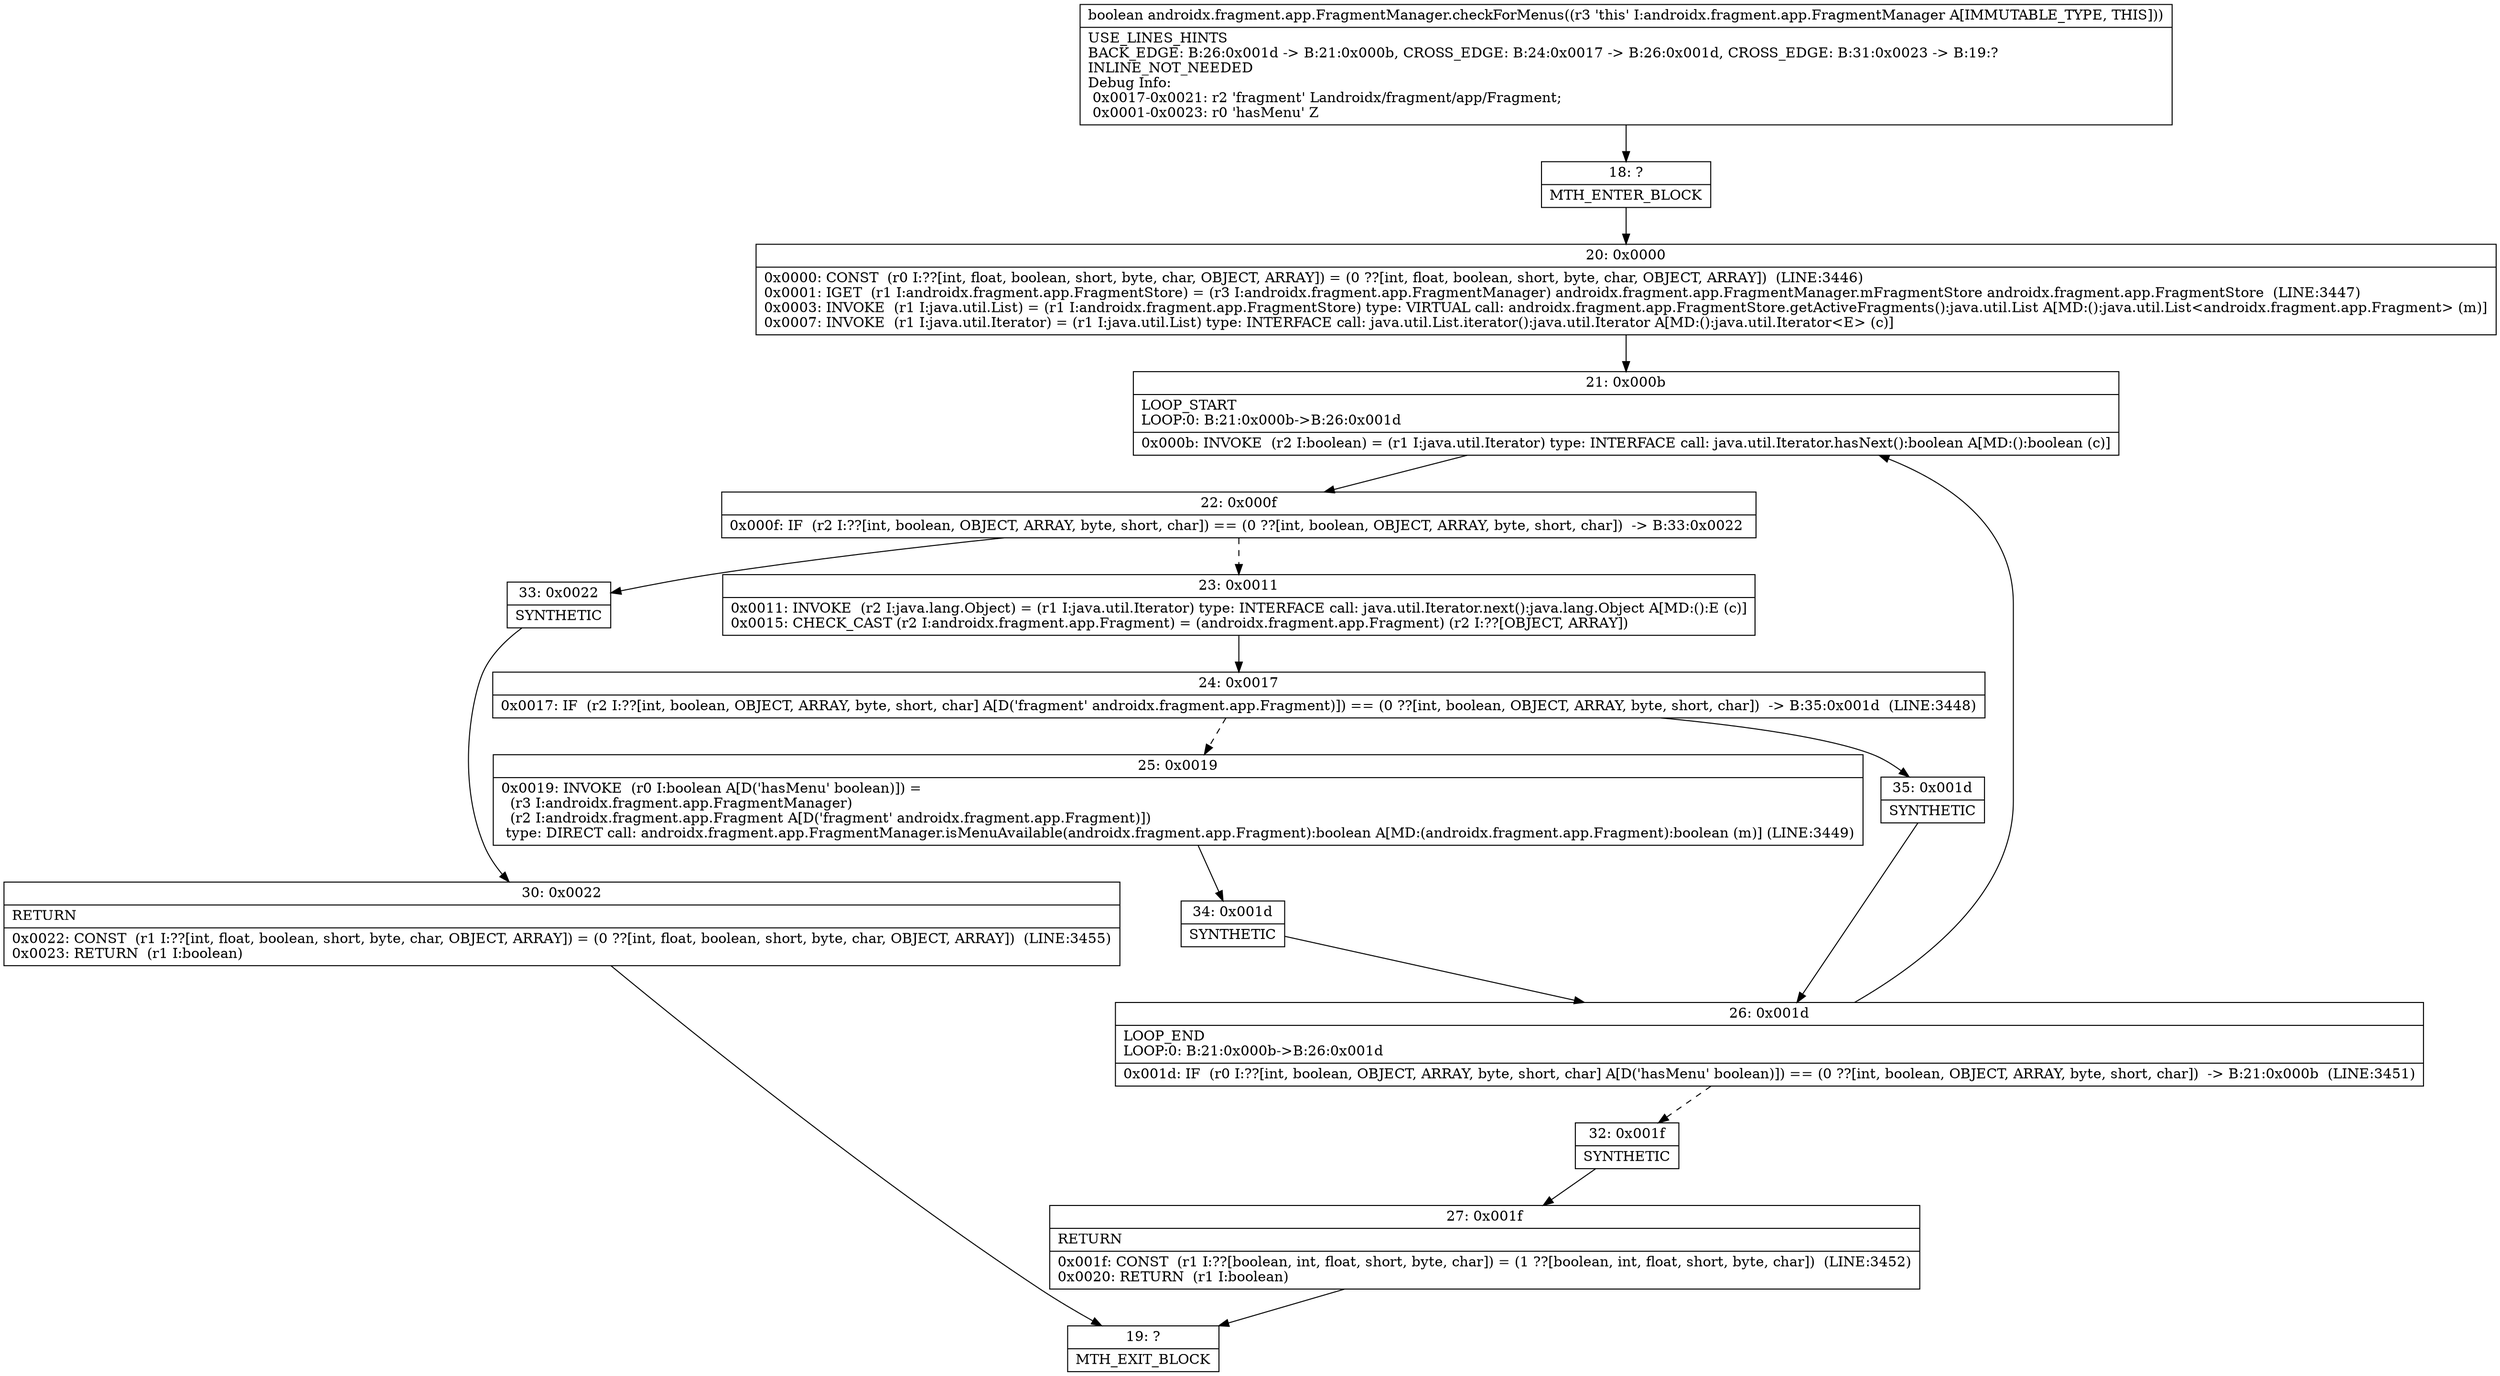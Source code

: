 digraph "CFG forandroidx.fragment.app.FragmentManager.checkForMenus()Z" {
Node_18 [shape=record,label="{18\:\ ?|MTH_ENTER_BLOCK\l}"];
Node_20 [shape=record,label="{20\:\ 0x0000|0x0000: CONST  (r0 I:??[int, float, boolean, short, byte, char, OBJECT, ARRAY]) = (0 ??[int, float, boolean, short, byte, char, OBJECT, ARRAY])  (LINE:3446)\l0x0001: IGET  (r1 I:androidx.fragment.app.FragmentStore) = (r3 I:androidx.fragment.app.FragmentManager) androidx.fragment.app.FragmentManager.mFragmentStore androidx.fragment.app.FragmentStore  (LINE:3447)\l0x0003: INVOKE  (r1 I:java.util.List) = (r1 I:androidx.fragment.app.FragmentStore) type: VIRTUAL call: androidx.fragment.app.FragmentStore.getActiveFragments():java.util.List A[MD:():java.util.List\<androidx.fragment.app.Fragment\> (m)]\l0x0007: INVOKE  (r1 I:java.util.Iterator) = (r1 I:java.util.List) type: INTERFACE call: java.util.List.iterator():java.util.Iterator A[MD:():java.util.Iterator\<E\> (c)]\l}"];
Node_21 [shape=record,label="{21\:\ 0x000b|LOOP_START\lLOOP:0: B:21:0x000b\-\>B:26:0x001d\l|0x000b: INVOKE  (r2 I:boolean) = (r1 I:java.util.Iterator) type: INTERFACE call: java.util.Iterator.hasNext():boolean A[MD:():boolean (c)]\l}"];
Node_22 [shape=record,label="{22\:\ 0x000f|0x000f: IF  (r2 I:??[int, boolean, OBJECT, ARRAY, byte, short, char]) == (0 ??[int, boolean, OBJECT, ARRAY, byte, short, char])  \-\> B:33:0x0022 \l}"];
Node_23 [shape=record,label="{23\:\ 0x0011|0x0011: INVOKE  (r2 I:java.lang.Object) = (r1 I:java.util.Iterator) type: INTERFACE call: java.util.Iterator.next():java.lang.Object A[MD:():E (c)]\l0x0015: CHECK_CAST (r2 I:androidx.fragment.app.Fragment) = (androidx.fragment.app.Fragment) (r2 I:??[OBJECT, ARRAY]) \l}"];
Node_24 [shape=record,label="{24\:\ 0x0017|0x0017: IF  (r2 I:??[int, boolean, OBJECT, ARRAY, byte, short, char] A[D('fragment' androidx.fragment.app.Fragment)]) == (0 ??[int, boolean, OBJECT, ARRAY, byte, short, char])  \-\> B:35:0x001d  (LINE:3448)\l}"];
Node_25 [shape=record,label="{25\:\ 0x0019|0x0019: INVOKE  (r0 I:boolean A[D('hasMenu' boolean)]) = \l  (r3 I:androidx.fragment.app.FragmentManager)\l  (r2 I:androidx.fragment.app.Fragment A[D('fragment' androidx.fragment.app.Fragment)])\l type: DIRECT call: androidx.fragment.app.FragmentManager.isMenuAvailable(androidx.fragment.app.Fragment):boolean A[MD:(androidx.fragment.app.Fragment):boolean (m)] (LINE:3449)\l}"];
Node_34 [shape=record,label="{34\:\ 0x001d|SYNTHETIC\l}"];
Node_26 [shape=record,label="{26\:\ 0x001d|LOOP_END\lLOOP:0: B:21:0x000b\-\>B:26:0x001d\l|0x001d: IF  (r0 I:??[int, boolean, OBJECT, ARRAY, byte, short, char] A[D('hasMenu' boolean)]) == (0 ??[int, boolean, OBJECT, ARRAY, byte, short, char])  \-\> B:21:0x000b  (LINE:3451)\l}"];
Node_32 [shape=record,label="{32\:\ 0x001f|SYNTHETIC\l}"];
Node_27 [shape=record,label="{27\:\ 0x001f|RETURN\l|0x001f: CONST  (r1 I:??[boolean, int, float, short, byte, char]) = (1 ??[boolean, int, float, short, byte, char])  (LINE:3452)\l0x0020: RETURN  (r1 I:boolean) \l}"];
Node_19 [shape=record,label="{19\:\ ?|MTH_EXIT_BLOCK\l}"];
Node_35 [shape=record,label="{35\:\ 0x001d|SYNTHETIC\l}"];
Node_33 [shape=record,label="{33\:\ 0x0022|SYNTHETIC\l}"];
Node_30 [shape=record,label="{30\:\ 0x0022|RETURN\l|0x0022: CONST  (r1 I:??[int, float, boolean, short, byte, char, OBJECT, ARRAY]) = (0 ??[int, float, boolean, short, byte, char, OBJECT, ARRAY])  (LINE:3455)\l0x0023: RETURN  (r1 I:boolean) \l}"];
MethodNode[shape=record,label="{boolean androidx.fragment.app.FragmentManager.checkForMenus((r3 'this' I:androidx.fragment.app.FragmentManager A[IMMUTABLE_TYPE, THIS]))  | USE_LINES_HINTS\lBACK_EDGE: B:26:0x001d \-\> B:21:0x000b, CROSS_EDGE: B:24:0x0017 \-\> B:26:0x001d, CROSS_EDGE: B:31:0x0023 \-\> B:19:?\lINLINE_NOT_NEEDED\lDebug Info:\l  0x0017\-0x0021: r2 'fragment' Landroidx\/fragment\/app\/Fragment;\l  0x0001\-0x0023: r0 'hasMenu' Z\l}"];
MethodNode -> Node_18;Node_18 -> Node_20;
Node_20 -> Node_21;
Node_21 -> Node_22;
Node_22 -> Node_23[style=dashed];
Node_22 -> Node_33;
Node_23 -> Node_24;
Node_24 -> Node_25[style=dashed];
Node_24 -> Node_35;
Node_25 -> Node_34;
Node_34 -> Node_26;
Node_26 -> Node_21;
Node_26 -> Node_32[style=dashed];
Node_32 -> Node_27;
Node_27 -> Node_19;
Node_35 -> Node_26;
Node_33 -> Node_30;
Node_30 -> Node_19;
}

